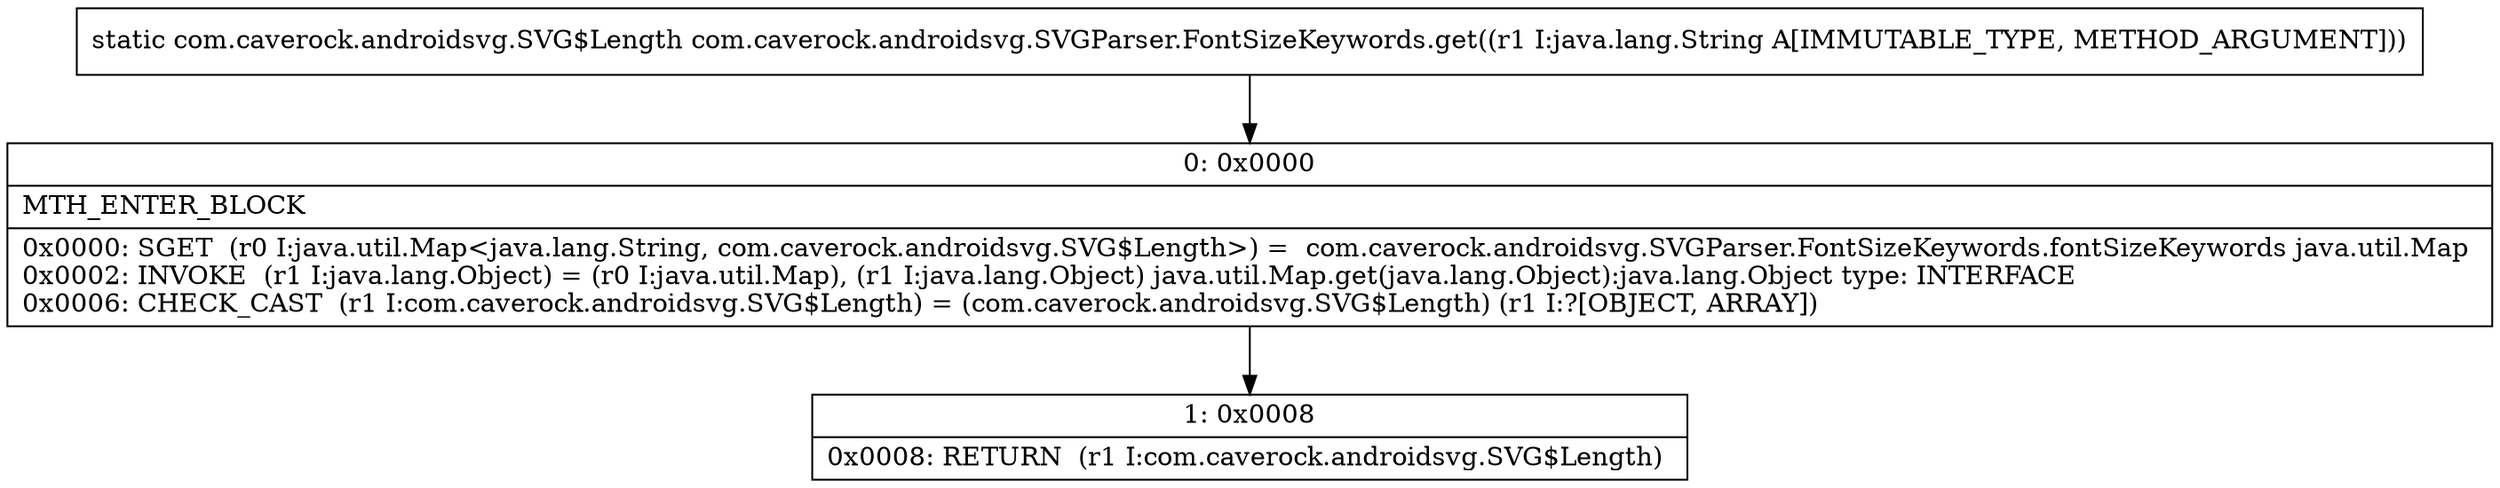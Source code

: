 digraph "CFG forcom.caverock.androidsvg.SVGParser.FontSizeKeywords.get(Ljava\/lang\/String;)Lcom\/caverock\/androidsvg\/SVG$Length;" {
Node_0 [shape=record,label="{0\:\ 0x0000|MTH_ENTER_BLOCK\l|0x0000: SGET  (r0 I:java.util.Map\<java.lang.String, com.caverock.androidsvg.SVG$Length\>) =  com.caverock.androidsvg.SVGParser.FontSizeKeywords.fontSizeKeywords java.util.Map \l0x0002: INVOKE  (r1 I:java.lang.Object) = (r0 I:java.util.Map), (r1 I:java.lang.Object) java.util.Map.get(java.lang.Object):java.lang.Object type: INTERFACE \l0x0006: CHECK_CAST  (r1 I:com.caverock.androidsvg.SVG$Length) = (com.caverock.androidsvg.SVG$Length) (r1 I:?[OBJECT, ARRAY]) \l}"];
Node_1 [shape=record,label="{1\:\ 0x0008|0x0008: RETURN  (r1 I:com.caverock.androidsvg.SVG$Length) \l}"];
MethodNode[shape=record,label="{static com.caverock.androidsvg.SVG$Length com.caverock.androidsvg.SVGParser.FontSizeKeywords.get((r1 I:java.lang.String A[IMMUTABLE_TYPE, METHOD_ARGUMENT])) }"];
MethodNode -> Node_0;
Node_0 -> Node_1;
}

